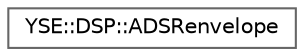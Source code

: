 digraph "Graphical Class Hierarchy"
{
 // LATEX_PDF_SIZE
  bgcolor="transparent";
  edge [fontname=Helvetica,fontsize=10,labelfontname=Helvetica,labelfontsize=10];
  node [fontname=Helvetica,fontsize=10,shape=box,height=0.2,width=0.4];
  rankdir="LR";
  Node0 [id="Node000000",label="YSE::DSP::ADSRenvelope",height=0.2,width=0.4,color="grey40", fillcolor="white", style="filled",URL="$class_y_s_e_1_1_d_s_p_1_1_a_d_s_renvelope.html",tooltip=" "];
}
